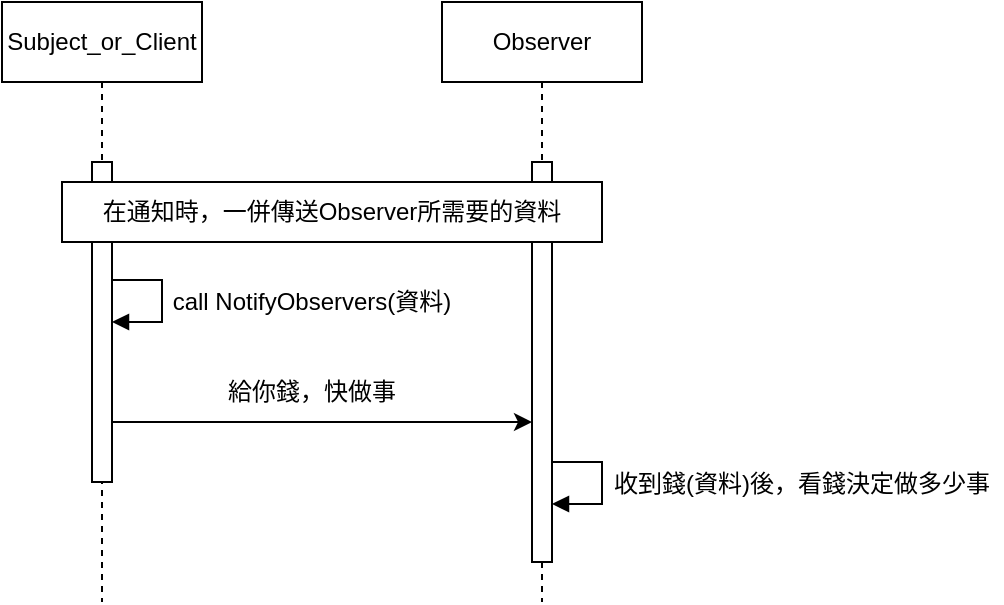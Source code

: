 <mxfile version="23.1.5" type="device">
  <diagram name="Page-1" id="2YBvvXClWsGukQMizWep">
    <mxGraphModel dx="915" dy="823" grid="1" gridSize="10" guides="1" tooltips="1" connect="1" arrows="1" fold="1" page="1" pageScale="1" pageWidth="850" pageHeight="1100" math="0" shadow="0">
      <root>
        <mxCell id="0" />
        <mxCell id="1" parent="0" />
        <mxCell id="aM9ryv3xv72pqoxQDRHE-1" value="Subject_or_Client" style="shape=umlLifeline;perimeter=lifelinePerimeter;whiteSpace=wrap;html=1;container=0;dropTarget=0;collapsible=0;recursiveResize=0;outlineConnect=0;portConstraint=eastwest;newEdgeStyle={&quot;edgeStyle&quot;:&quot;elbowEdgeStyle&quot;,&quot;elbow&quot;:&quot;vertical&quot;,&quot;curved&quot;:0,&quot;rounded&quot;:0};" parent="1" vertex="1">
          <mxGeometry x="220" y="120" width="100" height="300" as="geometry" />
        </mxCell>
        <mxCell id="aM9ryv3xv72pqoxQDRHE-2" value="" style="html=1;points=[];perimeter=orthogonalPerimeter;outlineConnect=0;targetShapes=umlLifeline;portConstraint=eastwest;newEdgeStyle={&quot;edgeStyle&quot;:&quot;elbowEdgeStyle&quot;,&quot;elbow&quot;:&quot;vertical&quot;,&quot;curved&quot;:0,&quot;rounded&quot;:0};" parent="aM9ryv3xv72pqoxQDRHE-1" vertex="1">
          <mxGeometry x="45" y="80" width="10" height="160" as="geometry" />
        </mxCell>
        <mxCell id="aM9ryv3xv72pqoxQDRHE-5" value="Observer" style="shape=umlLifeline;perimeter=lifelinePerimeter;whiteSpace=wrap;html=1;container=0;dropTarget=0;collapsible=0;recursiveResize=0;outlineConnect=0;portConstraint=eastwest;newEdgeStyle={&quot;edgeStyle&quot;:&quot;elbowEdgeStyle&quot;,&quot;elbow&quot;:&quot;vertical&quot;,&quot;curved&quot;:0,&quot;rounded&quot;:0};" parent="1" vertex="1">
          <mxGeometry x="440" y="120" width="100" height="300" as="geometry" />
        </mxCell>
        <mxCell id="aM9ryv3xv72pqoxQDRHE-6" value="" style="html=1;points=[];perimeter=orthogonalPerimeter;outlineConnect=0;targetShapes=umlLifeline;portConstraint=eastwest;newEdgeStyle={&quot;edgeStyle&quot;:&quot;elbowEdgeStyle&quot;,&quot;elbow&quot;:&quot;vertical&quot;,&quot;curved&quot;:0,&quot;rounded&quot;:0};" parent="aM9ryv3xv72pqoxQDRHE-5" vertex="1">
          <mxGeometry x="45" y="80" width="10" height="200" as="geometry" />
        </mxCell>
        <mxCell id="aM9ryv3xv72pqoxQDRHE-7" value="" style="html=1;verticalAlign=bottom;endArrow=block;edgeStyle=elbowEdgeStyle;rounded=0;" parent="1" target="aM9ryv3xv72pqoxQDRHE-2" edge="1">
          <mxGeometry relative="1" as="geometry">
            <mxPoint x="275" y="259" as="sourcePoint" />
            <Array as="points">
              <mxPoint x="300" y="280" />
            </Array>
            <mxPoint x="380" y="290" as="targetPoint" />
          </mxGeometry>
        </mxCell>
        <mxCell id="fjgNce1-rLVfuYIfuB_V-1" value="在通知時，一併傳送Observer所需要的資料" style="rounded=0;whiteSpace=wrap;html=1;" vertex="1" parent="1">
          <mxGeometry x="250" y="210" width="270" height="30" as="geometry" />
        </mxCell>
        <mxCell id="fjgNce1-rLVfuYIfuB_V-2" value="call NotifyObservers(資料)" style="text;html=1;align=center;verticalAlign=middle;whiteSpace=wrap;rounded=0;" vertex="1" parent="1">
          <mxGeometry x="290" y="255" width="170" height="30" as="geometry" />
        </mxCell>
        <mxCell id="fjgNce1-rLVfuYIfuB_V-3" value="" style="endArrow=classic;html=1;rounded=0;" edge="1" parent="1">
          <mxGeometry width="50" height="50" relative="1" as="geometry">
            <mxPoint x="275" y="330" as="sourcePoint" />
            <mxPoint x="485" y="330" as="targetPoint" />
          </mxGeometry>
        </mxCell>
        <mxCell id="fjgNce1-rLVfuYIfuB_V-4" value="給你錢，快做事" style="text;html=1;align=center;verticalAlign=middle;whiteSpace=wrap;rounded=0;" vertex="1" parent="1">
          <mxGeometry x="290" y="300" width="170" height="30" as="geometry" />
        </mxCell>
        <mxCell id="fjgNce1-rLVfuYIfuB_V-6" value="" style="html=1;verticalAlign=bottom;endArrow=block;edgeStyle=elbowEdgeStyle;rounded=0;" edge="1" parent="1">
          <mxGeometry relative="1" as="geometry">
            <mxPoint x="495" y="350" as="sourcePoint" />
            <Array as="points">
              <mxPoint x="520" y="371" />
            </Array>
            <mxPoint x="495" y="371" as="targetPoint" />
          </mxGeometry>
        </mxCell>
        <mxCell id="fjgNce1-rLVfuYIfuB_V-7" value="收到錢(資料)後，看錢決定做多少事" style="text;html=1;align=center;verticalAlign=middle;whiteSpace=wrap;rounded=0;" vertex="1" parent="1">
          <mxGeometry x="520" y="346" width="200" height="30" as="geometry" />
        </mxCell>
      </root>
    </mxGraphModel>
  </diagram>
</mxfile>
